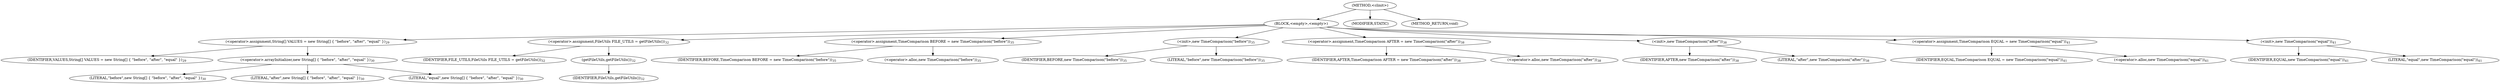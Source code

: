 digraph "&lt;clinit&gt;" {  
"177" [label = <(METHOD,&lt;clinit&gt;)> ]
"178" [label = <(BLOCK,&lt;empty&gt;,&lt;empty&gt;)> ]
"179" [label = <(&lt;operator&gt;.assignment,String[] VALUES = new String[] { &quot;before&quot;, &quot;after&quot;, &quot;equal&quot; })<SUB>29</SUB>> ]
"180" [label = <(IDENTIFIER,VALUES,String[] VALUES = new String[] { &quot;before&quot;, &quot;after&quot;, &quot;equal&quot; })<SUB>29</SUB>> ]
"181" [label = <(&lt;operator&gt;.arrayInitializer,new String[] { &quot;before&quot;, &quot;after&quot;, &quot;equal&quot; })<SUB>30</SUB>> ]
"182" [label = <(LITERAL,&quot;before&quot;,new String[] { &quot;before&quot;, &quot;after&quot;, &quot;equal&quot; })<SUB>30</SUB>> ]
"183" [label = <(LITERAL,&quot;after&quot;,new String[] { &quot;before&quot;, &quot;after&quot;, &quot;equal&quot; })<SUB>30</SUB>> ]
"184" [label = <(LITERAL,&quot;equal&quot;,new String[] { &quot;before&quot;, &quot;after&quot;, &quot;equal&quot; })<SUB>30</SUB>> ]
"185" [label = <(&lt;operator&gt;.assignment,FileUtils FILE_UTILS = getFileUtils())<SUB>32</SUB>> ]
"186" [label = <(IDENTIFIER,FILE_UTILS,FileUtils FILE_UTILS = getFileUtils())<SUB>32</SUB>> ]
"187" [label = <(getFileUtils,getFileUtils())<SUB>32</SUB>> ]
"188" [label = <(IDENTIFIER,FileUtils,getFileUtils())<SUB>32</SUB>> ]
"189" [label = <(&lt;operator&gt;.assignment,TimeComparison BEFORE = new TimeComparison(&quot;before&quot;))<SUB>35</SUB>> ]
"190" [label = <(IDENTIFIER,BEFORE,TimeComparison BEFORE = new TimeComparison(&quot;before&quot;))<SUB>35</SUB>> ]
"191" [label = <(&lt;operator&gt;.alloc,new TimeComparison(&quot;before&quot;))<SUB>35</SUB>> ]
"192" [label = <(&lt;init&gt;,new TimeComparison(&quot;before&quot;))<SUB>35</SUB>> ]
"3" [label = <(IDENTIFIER,BEFORE,new TimeComparison(&quot;before&quot;))<SUB>35</SUB>> ]
"193" [label = <(LITERAL,&quot;before&quot;,new TimeComparison(&quot;before&quot;))<SUB>35</SUB>> ]
"194" [label = <(&lt;operator&gt;.assignment,TimeComparison AFTER = new TimeComparison(&quot;after&quot;))<SUB>38</SUB>> ]
"195" [label = <(IDENTIFIER,AFTER,TimeComparison AFTER = new TimeComparison(&quot;after&quot;))<SUB>38</SUB>> ]
"196" [label = <(&lt;operator&gt;.alloc,new TimeComparison(&quot;after&quot;))<SUB>38</SUB>> ]
"197" [label = <(&lt;init&gt;,new TimeComparison(&quot;after&quot;))<SUB>38</SUB>> ]
"5" [label = <(IDENTIFIER,AFTER,new TimeComparison(&quot;after&quot;))<SUB>38</SUB>> ]
"198" [label = <(LITERAL,&quot;after&quot;,new TimeComparison(&quot;after&quot;))<SUB>38</SUB>> ]
"199" [label = <(&lt;operator&gt;.assignment,TimeComparison EQUAL = new TimeComparison(&quot;equal&quot;))<SUB>41</SUB>> ]
"200" [label = <(IDENTIFIER,EQUAL,TimeComparison EQUAL = new TimeComparison(&quot;equal&quot;))<SUB>41</SUB>> ]
"201" [label = <(&lt;operator&gt;.alloc,new TimeComparison(&quot;equal&quot;))<SUB>41</SUB>> ]
"202" [label = <(&lt;init&gt;,new TimeComparison(&quot;equal&quot;))<SUB>41</SUB>> ]
"7" [label = <(IDENTIFIER,EQUAL,new TimeComparison(&quot;equal&quot;))<SUB>41</SUB>> ]
"203" [label = <(LITERAL,&quot;equal&quot;,new TimeComparison(&quot;equal&quot;))<SUB>41</SUB>> ]
"204" [label = <(MODIFIER,STATIC)> ]
"205" [label = <(METHOD_RETURN,void)> ]
  "177" -> "178" 
  "177" -> "204" 
  "177" -> "205" 
  "178" -> "179" 
  "178" -> "185" 
  "178" -> "189" 
  "178" -> "192" 
  "178" -> "194" 
  "178" -> "197" 
  "178" -> "199" 
  "178" -> "202" 
  "179" -> "180" 
  "179" -> "181" 
  "181" -> "182" 
  "181" -> "183" 
  "181" -> "184" 
  "185" -> "186" 
  "185" -> "187" 
  "187" -> "188" 
  "189" -> "190" 
  "189" -> "191" 
  "192" -> "3" 
  "192" -> "193" 
  "194" -> "195" 
  "194" -> "196" 
  "197" -> "5" 
  "197" -> "198" 
  "199" -> "200" 
  "199" -> "201" 
  "202" -> "7" 
  "202" -> "203" 
}
